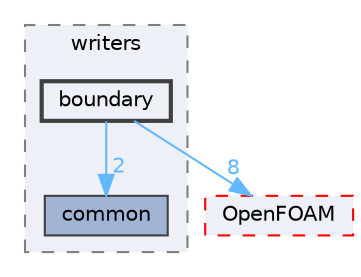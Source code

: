 digraph "src/surfMesh/writers/boundary"
{
 // LATEX_PDF_SIZE
  bgcolor="transparent";
  edge [fontname=Helvetica,fontsize=10,labelfontname=Helvetica,labelfontsize=10];
  node [fontname=Helvetica,fontsize=10,shape=box,height=0.2,width=0.4];
  compound=true
  subgraph clusterdir_b6066d0362f465208261eaa0f2129bc7 {
    graph [ bgcolor="#edf0f7", pencolor="grey50", label="writers", fontname=Helvetica,fontsize=10 style="filled,dashed", URL="dir_b6066d0362f465208261eaa0f2129bc7.html",tooltip=""]
  dir_59d4653fd2a35c145be9392eba5ac9cb [label="common", fillcolor="#a2b4d6", color="grey25", style="filled", URL="dir_59d4653fd2a35c145be9392eba5ac9cb.html",tooltip=""];
  dir_1fe256851f24cf8de35ce59e09787099 [label="boundary", fillcolor="#edf0f7", color="grey25", style="filled,bold", URL="dir_1fe256851f24cf8de35ce59e09787099.html",tooltip=""];
  }
  dir_c5473ff19b20e6ec4dfe5c310b3778a8 [label="OpenFOAM", fillcolor="#edf0f7", color="red", style="filled,dashed", URL="dir_c5473ff19b20e6ec4dfe5c310b3778a8.html",tooltip=""];
  dir_1fe256851f24cf8de35ce59e09787099->dir_59d4653fd2a35c145be9392eba5ac9cb [headlabel="2", labeldistance=1.5 headhref="dir_000321_000558.html" href="dir_000321_000558.html" color="steelblue1" fontcolor="steelblue1"];
  dir_1fe256851f24cf8de35ce59e09787099->dir_c5473ff19b20e6ec4dfe5c310b3778a8 [headlabel="8", labeldistance=1.5 headhref="dir_000321_002695.html" href="dir_000321_002695.html" color="steelblue1" fontcolor="steelblue1"];
}
